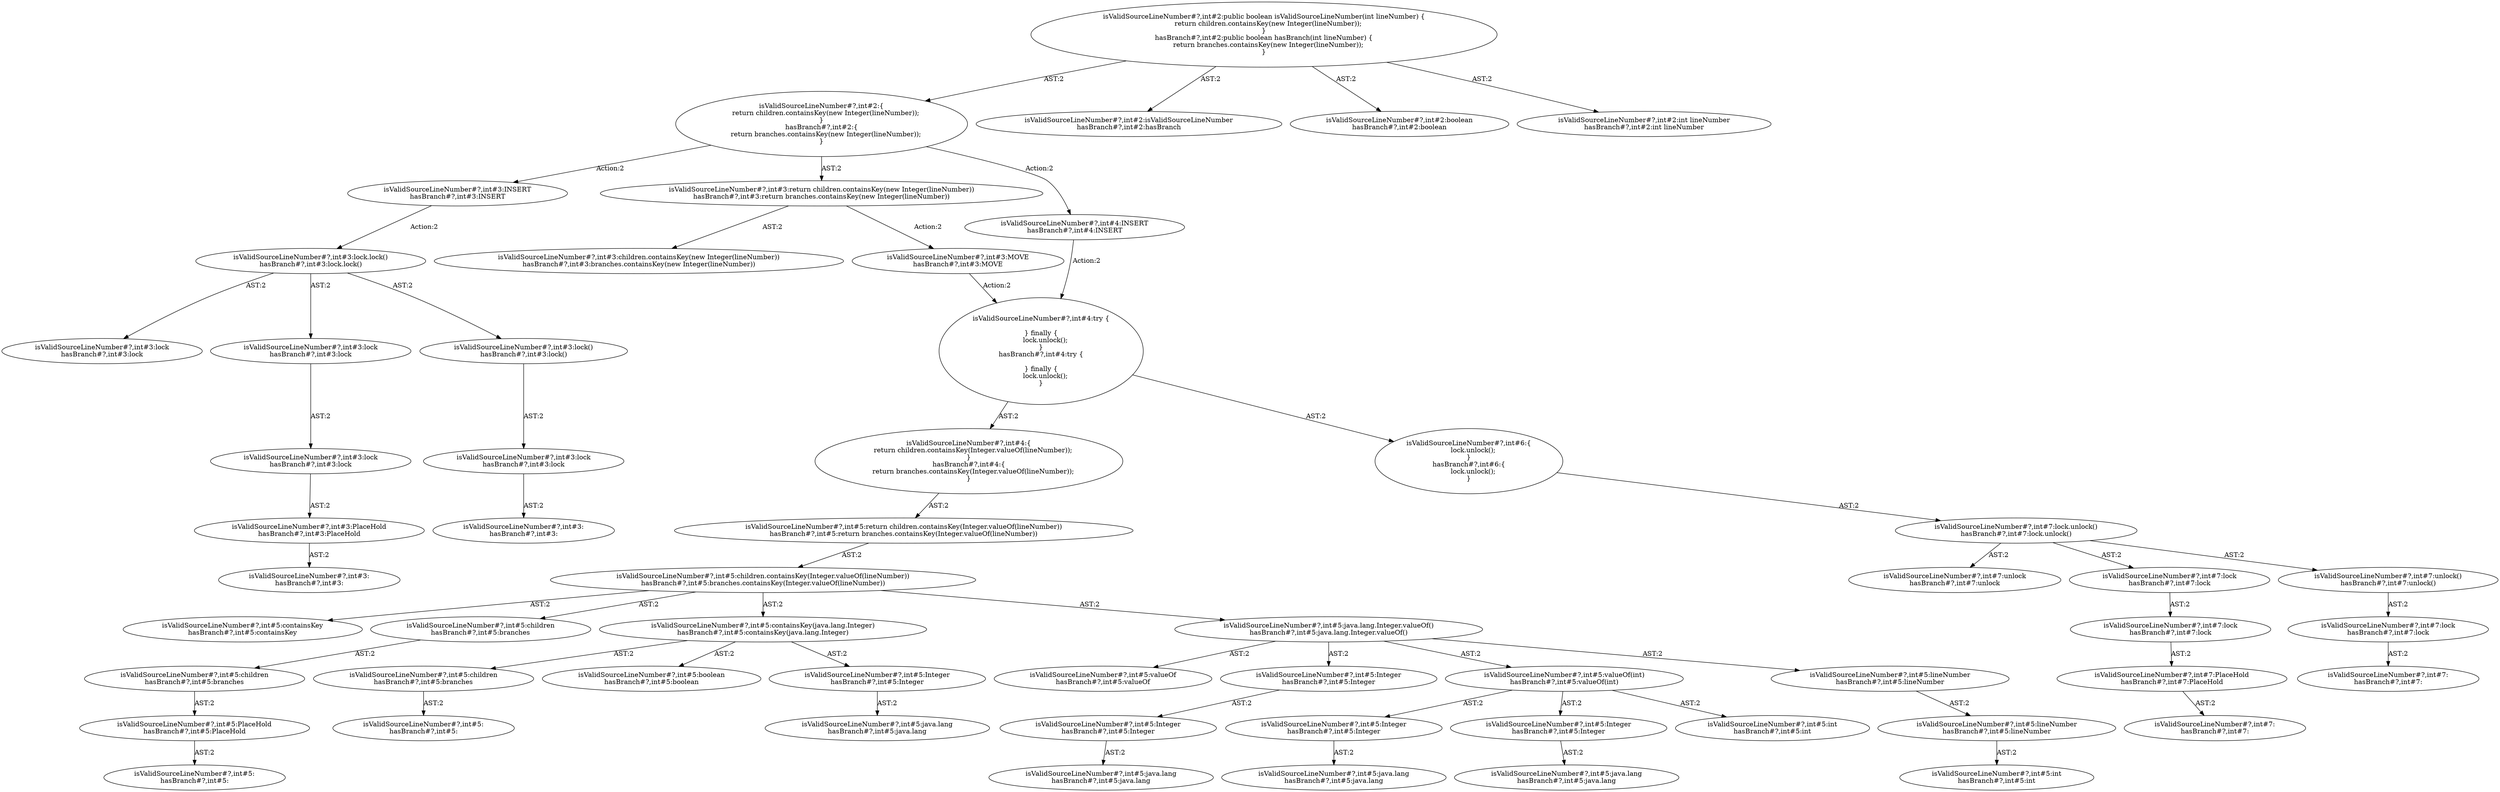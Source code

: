 digraph "Pattern" {
0 [label="isValidSourceLineNumber#?,int#3:INSERT
hasBranch#?,int#3:INSERT" shape=ellipse]
1 [label="isValidSourceLineNumber#?,int#2:\{
    return children.containsKey(new Integer(lineNumber));
\}
hasBranch#?,int#2:\{
    return branches.containsKey(new Integer(lineNumber));
\}" shape=ellipse]
2 [label="isValidSourceLineNumber#?,int#2:public boolean isValidSourceLineNumber(int lineNumber) \{
    return children.containsKey(new Integer(lineNumber));
\}
hasBranch#?,int#2:public boolean hasBranch(int lineNumber) \{
    return branches.containsKey(new Integer(lineNumber));
\}" shape=ellipse]
3 [label="isValidSourceLineNumber#?,int#2:isValidSourceLineNumber
hasBranch#?,int#2:hasBranch" shape=ellipse]
4 [label="isValidSourceLineNumber#?,int#2:boolean
hasBranch#?,int#2:boolean" shape=ellipse]
5 [label="isValidSourceLineNumber#?,int#2:int lineNumber
hasBranch#?,int#2:int lineNumber" shape=ellipse]
6 [label="isValidSourceLineNumber#?,int#3:return children.containsKey(new Integer(lineNumber))
hasBranch#?,int#3:return branches.containsKey(new Integer(lineNumber))" shape=ellipse]
7 [label="isValidSourceLineNumber#?,int#3:children.containsKey(new Integer(lineNumber))
hasBranch#?,int#3:branches.containsKey(new Integer(lineNumber))" shape=ellipse]
8 [label="isValidSourceLineNumber#?,int#3:MOVE
hasBranch#?,int#3:MOVE" shape=ellipse]
9 [label="isValidSourceLineNumber#?,int#4:try \{

\} finally \{
    lock.unlock();
\}
hasBranch#?,int#4:try \{

\} finally \{
    lock.unlock();
\}" shape=ellipse]
10 [label="isValidSourceLineNumber#?,int#4:\{
    return children.containsKey(Integer.valueOf(lineNumber));
\}
hasBranch#?,int#4:\{
    return branches.containsKey(Integer.valueOf(lineNumber));
\}" shape=ellipse]
11 [label="isValidSourceLineNumber#?,int#5:return children.containsKey(Integer.valueOf(lineNumber))
hasBranch#?,int#5:return branches.containsKey(Integer.valueOf(lineNumber))" shape=ellipse]
12 [label="isValidSourceLineNumber#?,int#5:children.containsKey(Integer.valueOf(lineNumber))
hasBranch#?,int#5:branches.containsKey(Integer.valueOf(lineNumber))" shape=ellipse]
13 [label="isValidSourceLineNumber#?,int#5:containsKey
hasBranch#?,int#5:containsKey" shape=ellipse]
14 [label="isValidSourceLineNumber#?,int#5:children
hasBranch#?,int#5:branches" shape=ellipse]
15 [label="isValidSourceLineNumber#?,int#5:children
hasBranch#?,int#5:branches" shape=ellipse]
16 [label="isValidSourceLineNumber#?,int#5:PlaceHold
hasBranch#?,int#5:PlaceHold" shape=ellipse]
17 [label="isValidSourceLineNumber#?,int#5:
hasBranch#?,int#5:" shape=ellipse]
18 [label="isValidSourceLineNumber#?,int#5:containsKey(java.lang.Integer)
hasBranch#?,int#5:containsKey(java.lang.Integer)" shape=ellipse]
19 [label="isValidSourceLineNumber#?,int#5:children
hasBranch#?,int#5:branches" shape=ellipse]
20 [label="isValidSourceLineNumber#?,int#5:
hasBranch#?,int#5:" shape=ellipse]
21 [label="isValidSourceLineNumber#?,int#5:boolean
hasBranch#?,int#5:boolean" shape=ellipse]
22 [label="isValidSourceLineNumber#?,int#5:Integer
hasBranch#?,int#5:Integer" shape=ellipse]
23 [label="isValidSourceLineNumber#?,int#5:java.lang
hasBranch#?,int#5:java.lang" shape=ellipse]
24 [label="isValidSourceLineNumber#?,int#5:java.lang.Integer.valueOf()
hasBranch#?,int#5:java.lang.Integer.valueOf()" shape=ellipse]
25 [label="isValidSourceLineNumber#?,int#5:valueOf
hasBranch#?,int#5:valueOf" shape=ellipse]
26 [label="isValidSourceLineNumber#?,int#5:Integer
hasBranch#?,int#5:Integer" shape=ellipse]
27 [label="isValidSourceLineNumber#?,int#5:Integer
hasBranch#?,int#5:Integer" shape=ellipse]
28 [label="isValidSourceLineNumber#?,int#5:java.lang
hasBranch#?,int#5:java.lang" shape=ellipse]
29 [label="isValidSourceLineNumber#?,int#5:valueOf(int)
hasBranch#?,int#5:valueOf(int)" shape=ellipse]
30 [label="isValidSourceLineNumber#?,int#5:Integer
hasBranch#?,int#5:Integer" shape=ellipse]
31 [label="isValidSourceLineNumber#?,int#5:java.lang
hasBranch#?,int#5:java.lang" shape=ellipse]
32 [label="isValidSourceLineNumber#?,int#5:Integer
hasBranch#?,int#5:Integer" shape=ellipse]
33 [label="isValidSourceLineNumber#?,int#5:java.lang
hasBranch#?,int#5:java.lang" shape=ellipse]
34 [label="isValidSourceLineNumber#?,int#5:int
hasBranch#?,int#5:int" shape=ellipse]
35 [label="isValidSourceLineNumber#?,int#5:lineNumber
hasBranch#?,int#5:lineNumber" shape=ellipse]
36 [label="isValidSourceLineNumber#?,int#5:lineNumber
hasBranch#?,int#5:lineNumber" shape=ellipse]
37 [label="isValidSourceLineNumber#?,int#5:int
hasBranch#?,int#5:int" shape=ellipse]
38 [label="isValidSourceLineNumber#?,int#6:\{
    lock.unlock();
\}
hasBranch#?,int#6:\{
    lock.unlock();
\}" shape=ellipse]
39 [label="isValidSourceLineNumber#?,int#7:lock.unlock()
hasBranch#?,int#7:lock.unlock()" shape=ellipse]
40 [label="isValidSourceLineNumber#?,int#7:unlock
hasBranch#?,int#7:unlock" shape=ellipse]
41 [label="isValidSourceLineNumber#?,int#7:lock
hasBranch#?,int#7:lock" shape=ellipse]
42 [label="isValidSourceLineNumber#?,int#7:lock
hasBranch#?,int#7:lock" shape=ellipse]
43 [label="isValidSourceLineNumber#?,int#7:PlaceHold
hasBranch#?,int#7:PlaceHold" shape=ellipse]
44 [label="isValidSourceLineNumber#?,int#7:
hasBranch#?,int#7:" shape=ellipse]
45 [label="isValidSourceLineNumber#?,int#7:unlock()
hasBranch#?,int#7:unlock()" shape=ellipse]
46 [label="isValidSourceLineNumber#?,int#7:lock
hasBranch#?,int#7:lock" shape=ellipse]
47 [label="isValidSourceLineNumber#?,int#7:
hasBranch#?,int#7:" shape=ellipse]
48 [label="isValidSourceLineNumber#?,int#4:INSERT
hasBranch#?,int#4:INSERT" shape=ellipse]
49 [label="isValidSourceLineNumber#?,int#3:lock.lock()
hasBranch#?,int#3:lock.lock()" shape=ellipse]
50 [label="isValidSourceLineNumber#?,int#3:lock
hasBranch#?,int#3:lock" shape=ellipse]
51 [label="isValidSourceLineNumber#?,int#3:lock
hasBranch#?,int#3:lock" shape=ellipse]
52 [label="isValidSourceLineNumber#?,int#3:lock
hasBranch#?,int#3:lock" shape=ellipse]
53 [label="isValidSourceLineNumber#?,int#3:PlaceHold
hasBranch#?,int#3:PlaceHold" shape=ellipse]
54 [label="isValidSourceLineNumber#?,int#3:
hasBranch#?,int#3:" shape=ellipse]
55 [label="isValidSourceLineNumber#?,int#3:lock()
hasBranch#?,int#3:lock()" shape=ellipse]
56 [label="isValidSourceLineNumber#?,int#3:lock
hasBranch#?,int#3:lock" shape=ellipse]
57 [label="isValidSourceLineNumber#?,int#3:
hasBranch#?,int#3:" shape=ellipse]
0 -> 49 [label="Action:2"];
1 -> 0 [label="Action:2"];
1 -> 6 [label="AST:2"];
1 -> 48 [label="Action:2"];
2 -> 1 [label="AST:2"];
2 -> 3 [label="AST:2"];
2 -> 4 [label="AST:2"];
2 -> 5 [label="AST:2"];
6 -> 7 [label="AST:2"];
6 -> 8 [label="Action:2"];
8 -> 9 [label="Action:2"];
9 -> 10 [label="AST:2"];
9 -> 38 [label="AST:2"];
10 -> 11 [label="AST:2"];
11 -> 12 [label="AST:2"];
12 -> 13 [label="AST:2"];
12 -> 14 [label="AST:2"];
12 -> 18 [label="AST:2"];
12 -> 24 [label="AST:2"];
14 -> 15 [label="AST:2"];
15 -> 16 [label="AST:2"];
16 -> 17 [label="AST:2"];
18 -> 19 [label="AST:2"];
18 -> 21 [label="AST:2"];
18 -> 22 [label="AST:2"];
19 -> 20 [label="AST:2"];
22 -> 23 [label="AST:2"];
24 -> 25 [label="AST:2"];
24 -> 26 [label="AST:2"];
24 -> 29 [label="AST:2"];
24 -> 35 [label="AST:2"];
26 -> 27 [label="AST:2"];
27 -> 28 [label="AST:2"];
29 -> 30 [label="AST:2"];
29 -> 32 [label="AST:2"];
29 -> 34 [label="AST:2"];
30 -> 31 [label="AST:2"];
32 -> 33 [label="AST:2"];
35 -> 36 [label="AST:2"];
36 -> 37 [label="AST:2"];
38 -> 39 [label="AST:2"];
39 -> 40 [label="AST:2"];
39 -> 41 [label="AST:2"];
39 -> 45 [label="AST:2"];
41 -> 42 [label="AST:2"];
42 -> 43 [label="AST:2"];
43 -> 44 [label="AST:2"];
45 -> 46 [label="AST:2"];
46 -> 47 [label="AST:2"];
48 -> 9 [label="Action:2"];
49 -> 50 [label="AST:2"];
49 -> 51 [label="AST:2"];
49 -> 55 [label="AST:2"];
51 -> 52 [label="AST:2"];
52 -> 53 [label="AST:2"];
53 -> 54 [label="AST:2"];
55 -> 56 [label="AST:2"];
56 -> 57 [label="AST:2"];
}